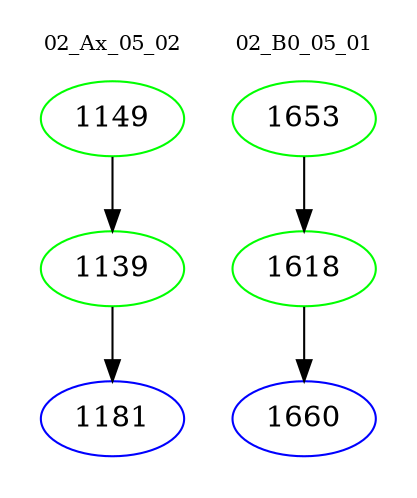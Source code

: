 digraph{
subgraph cluster_0 {
color = white
label = "02_Ax_05_02";
fontsize=10;
T0_1149 [label="1149", color="green"]
T0_1149 -> T0_1139 [color="black"]
T0_1139 [label="1139", color="green"]
T0_1139 -> T0_1181 [color="black"]
T0_1181 [label="1181", color="blue"]
}
subgraph cluster_1 {
color = white
label = "02_B0_05_01";
fontsize=10;
T1_1653 [label="1653", color="green"]
T1_1653 -> T1_1618 [color="black"]
T1_1618 [label="1618", color="green"]
T1_1618 -> T1_1660 [color="black"]
T1_1660 [label="1660", color="blue"]
}
}
